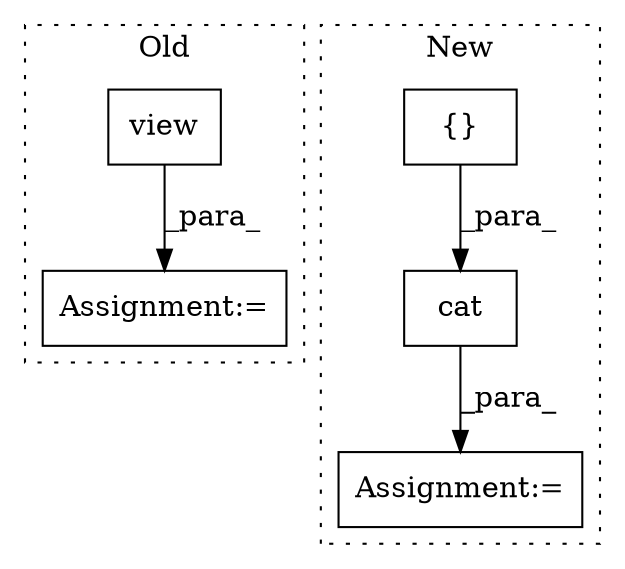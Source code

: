 digraph G {
subgraph cluster0 {
1 [label="view" a="32" s="749,786" l="5,1" shape="box"];
4 [label="Assignment:=" a="7" s="738" l="1" shape="box"];
label = "Old";
style="dotted";
}
subgraph cluster1 {
2 [label="cat" a="32" s="831,962" l="9,2" shape="box"];
3 [label="{}" a="4" s="866,869" l="1,1" shape="box"];
5 [label="Assignment:=" a="7" s="824" l="1" shape="box"];
label = "New";
style="dotted";
}
1 -> 4 [label="_para_"];
2 -> 5 [label="_para_"];
3 -> 2 [label="_para_"];
}